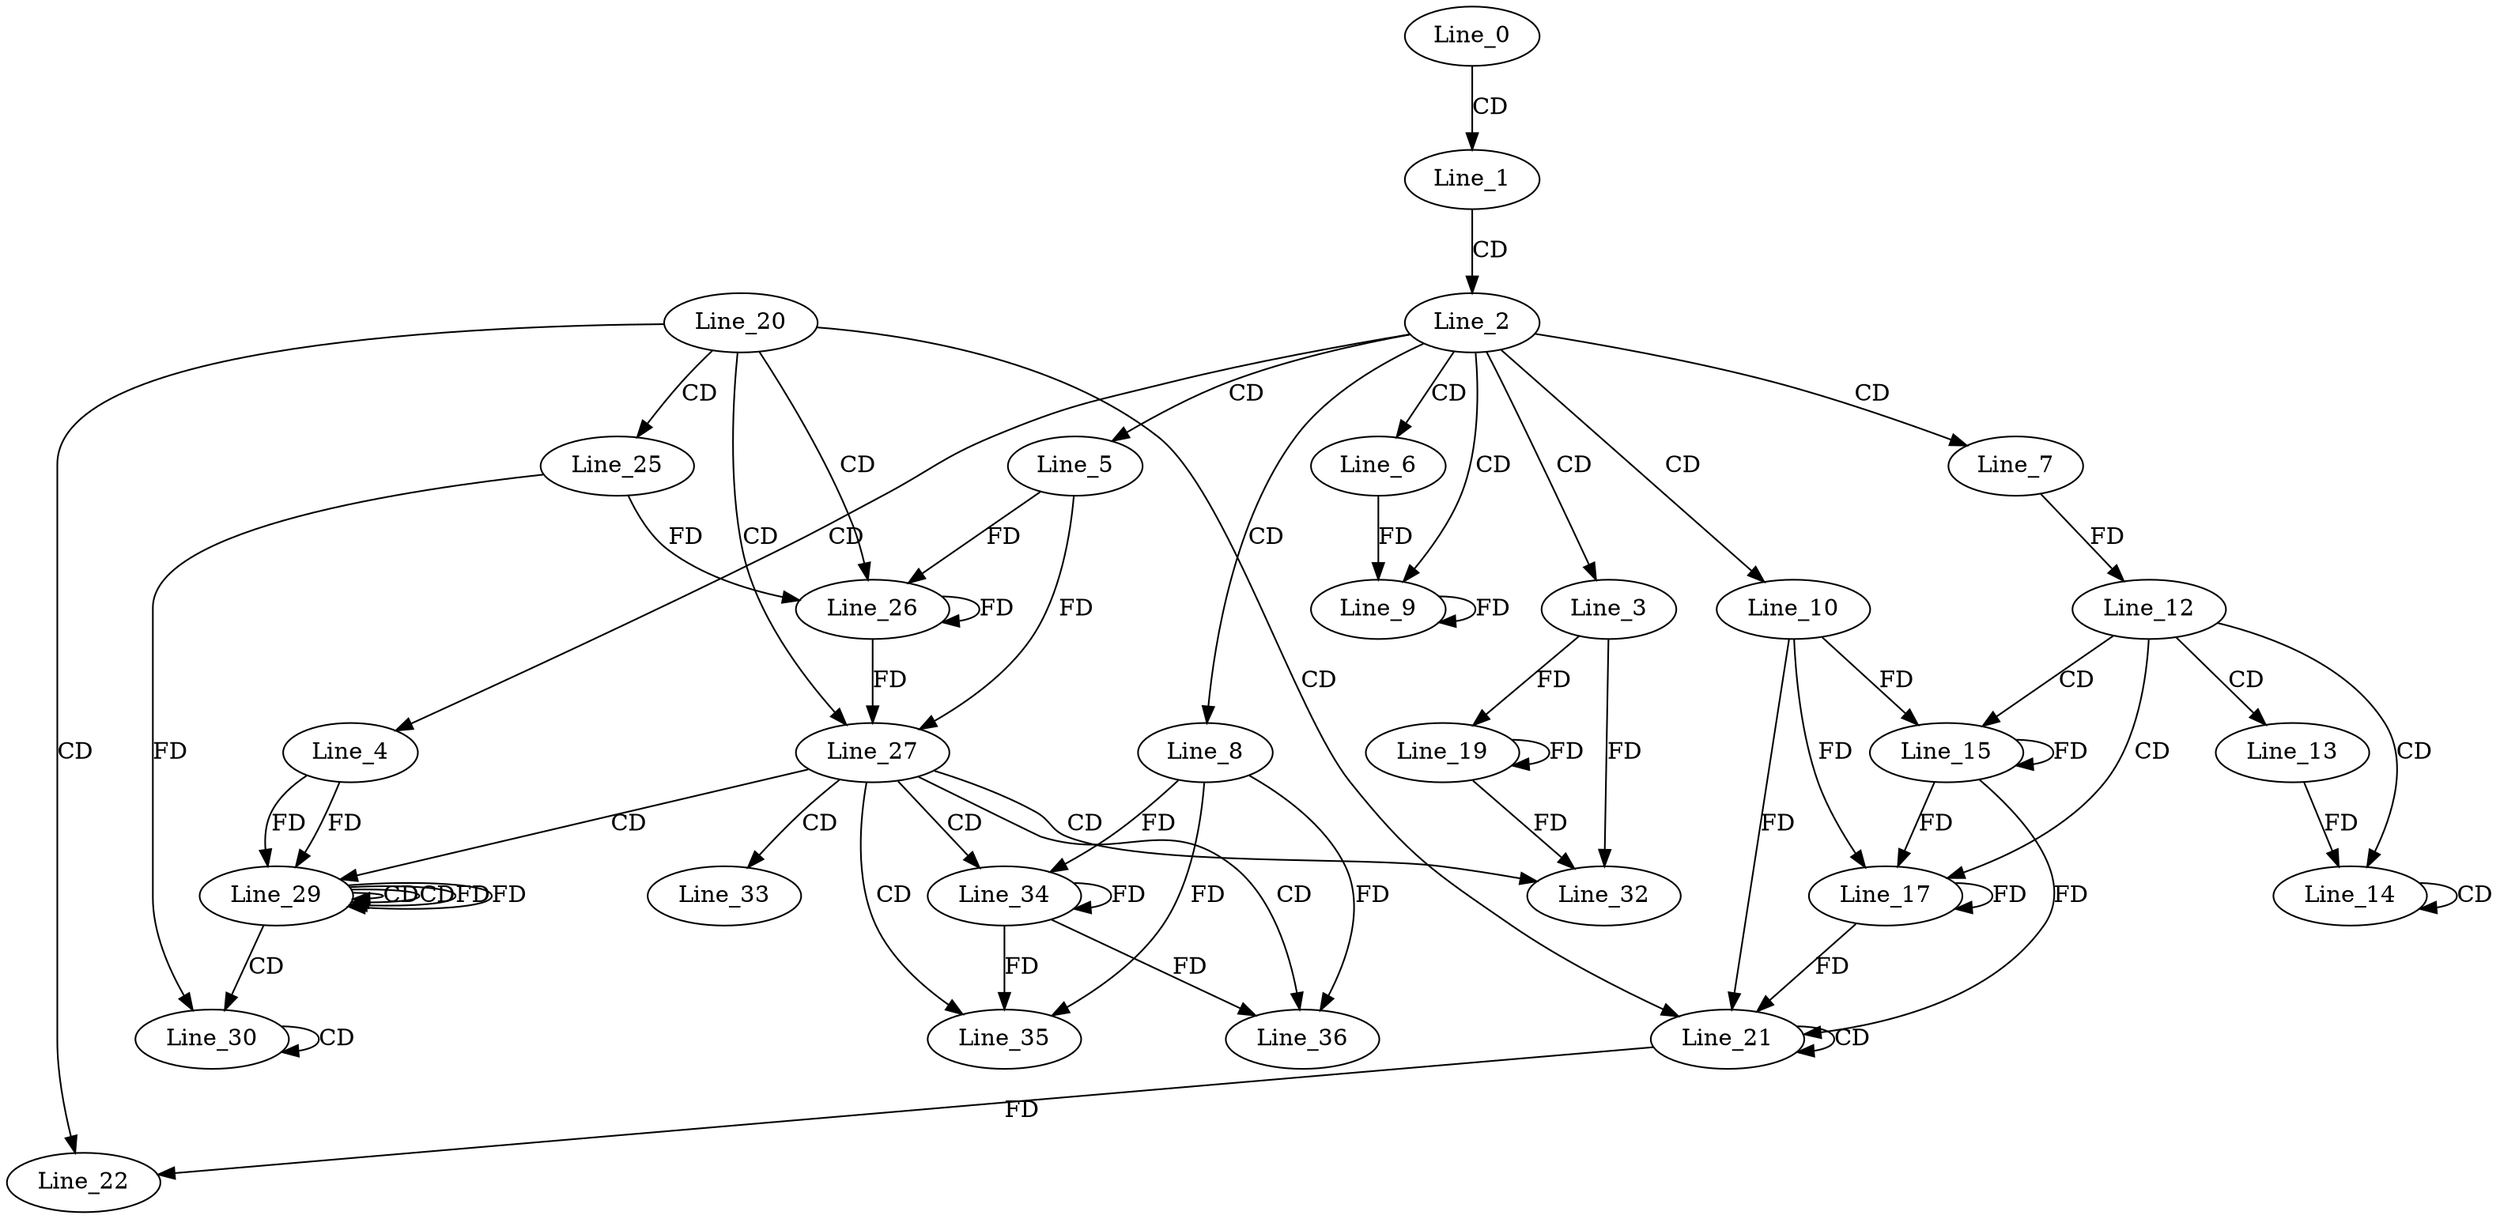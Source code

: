 digraph G {
  Line_0;
  Line_1;
  Line_2;
  Line_3;
  Line_4;
  Line_5;
  Line_6;
  Line_7;
  Line_8;
  Line_9;
  Line_10;
  Line_12;
  Line_13;
  Line_14;
  Line_14;
  Line_15;
  Line_17;
  Line_19;
  Line_20;
  Line_21;
  Line_21;
  Line_22;
  Line_25;
  Line_26;
  Line_26;
  Line_27;
  Line_29;
  Line_29;
  Line_29;
  Line_30;
  Line_30;
  Line_30;
  Line_32;
  Line_33;
  Line_34;
  Line_35;
  Line_36;
  Line_0 -> Line_1 [ label="CD" ];
  Line_1 -> Line_2 [ label="CD" ];
  Line_2 -> Line_3 [ label="CD" ];
  Line_2 -> Line_4 [ label="CD" ];
  Line_2 -> Line_5 [ label="CD" ];
  Line_2 -> Line_6 [ label="CD" ];
  Line_2 -> Line_7 [ label="CD" ];
  Line_2 -> Line_8 [ label="CD" ];
  Line_2 -> Line_9 [ label="CD" ];
  Line_6 -> Line_9 [ label="FD" ];
  Line_9 -> Line_9 [ label="FD" ];
  Line_2 -> Line_10 [ label="CD" ];
  Line_7 -> Line_12 [ label="FD" ];
  Line_12 -> Line_13 [ label="CD" ];
  Line_12 -> Line_14 [ label="CD" ];
  Line_14 -> Line_14 [ label="CD" ];
  Line_13 -> Line_14 [ label="FD" ];
  Line_12 -> Line_15 [ label="CD" ];
  Line_10 -> Line_15 [ label="FD" ];
  Line_15 -> Line_15 [ label="FD" ];
  Line_12 -> Line_17 [ label="CD" ];
  Line_10 -> Line_17 [ label="FD" ];
  Line_15 -> Line_17 [ label="FD" ];
  Line_17 -> Line_17 [ label="FD" ];
  Line_3 -> Line_19 [ label="FD" ];
  Line_19 -> Line_19 [ label="FD" ];
  Line_20 -> Line_21 [ label="CD" ];
  Line_21 -> Line_21 [ label="CD" ];
  Line_10 -> Line_21 [ label="FD" ];
  Line_15 -> Line_21 [ label="FD" ];
  Line_17 -> Line_21 [ label="FD" ];
  Line_20 -> Line_22 [ label="CD" ];
  Line_21 -> Line_22 [ label="FD" ];
  Line_20 -> Line_25 [ label="CD" ];
  Line_20 -> Line_26 [ label="CD" ];
  Line_26 -> Line_26 [ label="FD" ];
  Line_5 -> Line_26 [ label="FD" ];
  Line_25 -> Line_26 [ label="FD" ];
  Line_20 -> Line_27 [ label="CD" ];
  Line_26 -> Line_27 [ label="FD" ];
  Line_5 -> Line_27 [ label="FD" ];
  Line_27 -> Line_29 [ label="CD" ];
  Line_29 -> Line_29 [ label="CD" ];
  Line_4 -> Line_29 [ label="FD" ];
  Line_29 -> Line_29 [ label="CD" ];
  Line_29 -> Line_29 [ label="FD" ];
  Line_4 -> Line_29 [ label="FD" ];
  Line_29 -> Line_30 [ label="CD" ];
  Line_30 -> Line_30 [ label="CD" ];
  Line_25 -> Line_30 [ label="FD" ];
  Line_27 -> Line_32 [ label="CD" ];
  Line_3 -> Line_32 [ label="FD" ];
  Line_19 -> Line_32 [ label="FD" ];
  Line_27 -> Line_33 [ label="CD" ];
  Line_27 -> Line_34 [ label="CD" ];
  Line_34 -> Line_34 [ label="FD" ];
  Line_8 -> Line_34 [ label="FD" ];
  Line_27 -> Line_35 [ label="CD" ];
  Line_34 -> Line_35 [ label="FD" ];
  Line_8 -> Line_35 [ label="FD" ];
  Line_27 -> Line_36 [ label="CD" ];
  Line_34 -> Line_36 [ label="FD" ];
  Line_8 -> Line_36 [ label="FD" ];
  Line_29 -> Line_29 [ label="FD" ];
}
